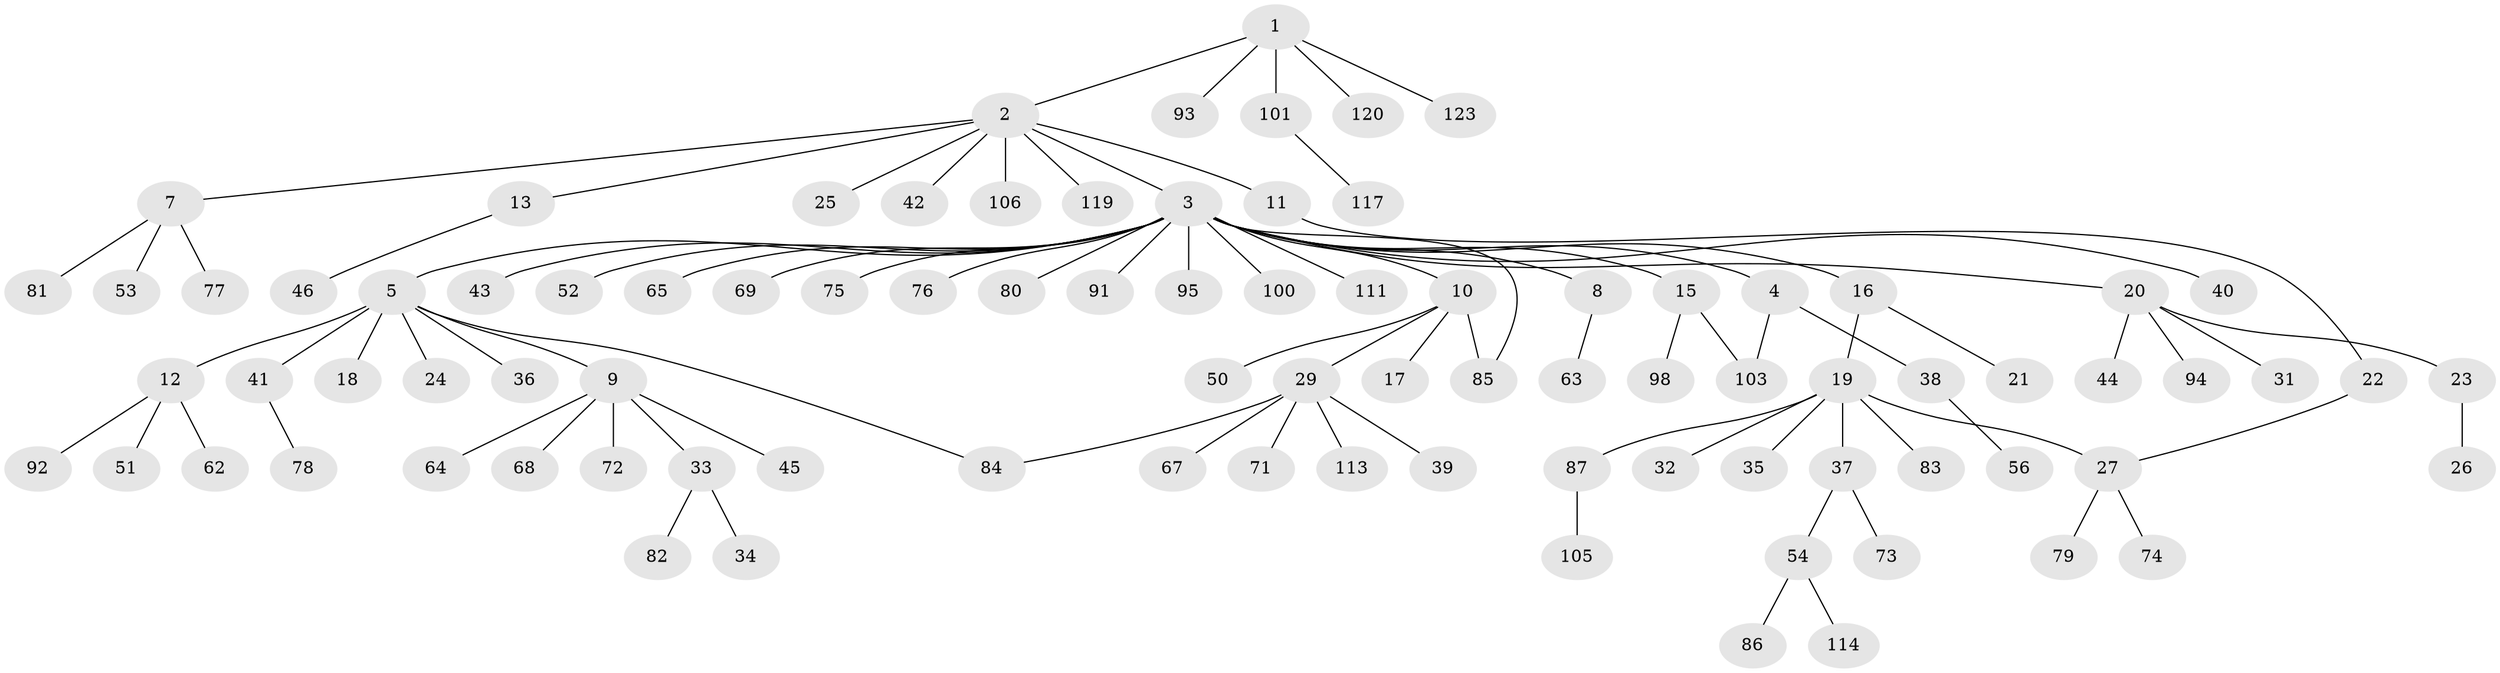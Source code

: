 // original degree distribution, {6: 0.016260162601626018, 9: 0.008130081300813009, 19: 0.008130081300813009, 4: 0.07317073170731707, 8: 0.016260162601626018, 2: 0.22764227642276422, 5: 0.016260162601626018, 3: 0.04878048780487805, 1: 0.5772357723577236, 7: 0.008130081300813009}
// Generated by graph-tools (version 1.1) at 2025/41/03/06/25 10:41:46]
// undirected, 90 vertices, 93 edges
graph export_dot {
graph [start="1"]
  node [color=gray90,style=filled];
  1 [super="+59"];
  2 [super="+89"];
  3 [super="+6"];
  4 [super="+88"];
  5 [super="+70"];
  7 [super="+66"];
  8;
  9 [super="+49"];
  10;
  11;
  12 [super="+14"];
  13;
  15 [super="+57"];
  16 [super="+107"];
  17 [super="+99"];
  18;
  19 [super="+28"];
  20 [super="+110"];
  21;
  22;
  23;
  24 [super="+30"];
  25 [super="+48"];
  26;
  27 [super="+58"];
  29 [super="+90"];
  31;
  32;
  33 [super="+96"];
  34 [super="+102"];
  35;
  36 [super="+108"];
  37 [super="+61"];
  38 [super="+47"];
  39 [super="+60"];
  40 [super="+122"];
  41 [super="+116"];
  42;
  43;
  44;
  45;
  46 [super="+55"];
  50;
  51;
  52;
  53 [super="+97"];
  54 [super="+104"];
  56;
  62;
  63;
  64;
  65;
  67;
  68;
  69;
  71;
  72;
  73;
  74;
  75;
  76;
  77;
  78;
  79;
  80;
  81;
  82;
  83;
  84;
  85 [super="+118"];
  86 [super="+121"];
  87;
  91;
  92 [super="+112"];
  93;
  94;
  95;
  98;
  100;
  101;
  103 [super="+109"];
  105;
  106;
  111 [super="+115"];
  113;
  114;
  117;
  119;
  120;
  123;
  1 -- 2;
  1 -- 93;
  1 -- 101;
  1 -- 120;
  1 -- 123;
  2 -- 3;
  2 -- 7;
  2 -- 11;
  2 -- 13;
  2 -- 25;
  2 -- 42;
  2 -- 119;
  2 -- 106;
  3 -- 4;
  3 -- 5;
  3 -- 10;
  3 -- 16;
  3 -- 20;
  3 -- 40;
  3 -- 43;
  3 -- 65;
  3 -- 69;
  3 -- 75;
  3 -- 76;
  3 -- 80;
  3 -- 91;
  3 -- 95;
  3 -- 100;
  3 -- 111;
  3 -- 8;
  3 -- 52;
  3 -- 15;
  3 -- 85;
  4 -- 38;
  4 -- 103;
  5 -- 9;
  5 -- 12;
  5 -- 18;
  5 -- 24;
  5 -- 36;
  5 -- 41;
  5 -- 84;
  7 -- 53;
  7 -- 81;
  7 -- 77;
  8 -- 63;
  9 -- 33;
  9 -- 45;
  9 -- 68;
  9 -- 64;
  9 -- 72;
  10 -- 17;
  10 -- 29;
  10 -- 50;
  10 -- 85;
  11 -- 22;
  12 -- 92;
  12 -- 51;
  12 -- 62;
  13 -- 46;
  15 -- 98;
  15 -- 103;
  16 -- 19;
  16 -- 21;
  19 -- 27 [weight=2];
  19 -- 32;
  19 -- 35;
  19 -- 37;
  19 -- 83;
  19 -- 87;
  20 -- 23;
  20 -- 31;
  20 -- 44;
  20 -- 94;
  22 -- 27;
  23 -- 26;
  27 -- 79;
  27 -- 74;
  29 -- 39;
  29 -- 67;
  29 -- 71;
  29 -- 84;
  29 -- 113;
  33 -- 34;
  33 -- 82;
  37 -- 54;
  37 -- 73;
  38 -- 56;
  41 -- 78;
  54 -- 86;
  54 -- 114;
  87 -- 105;
  101 -- 117;
}
